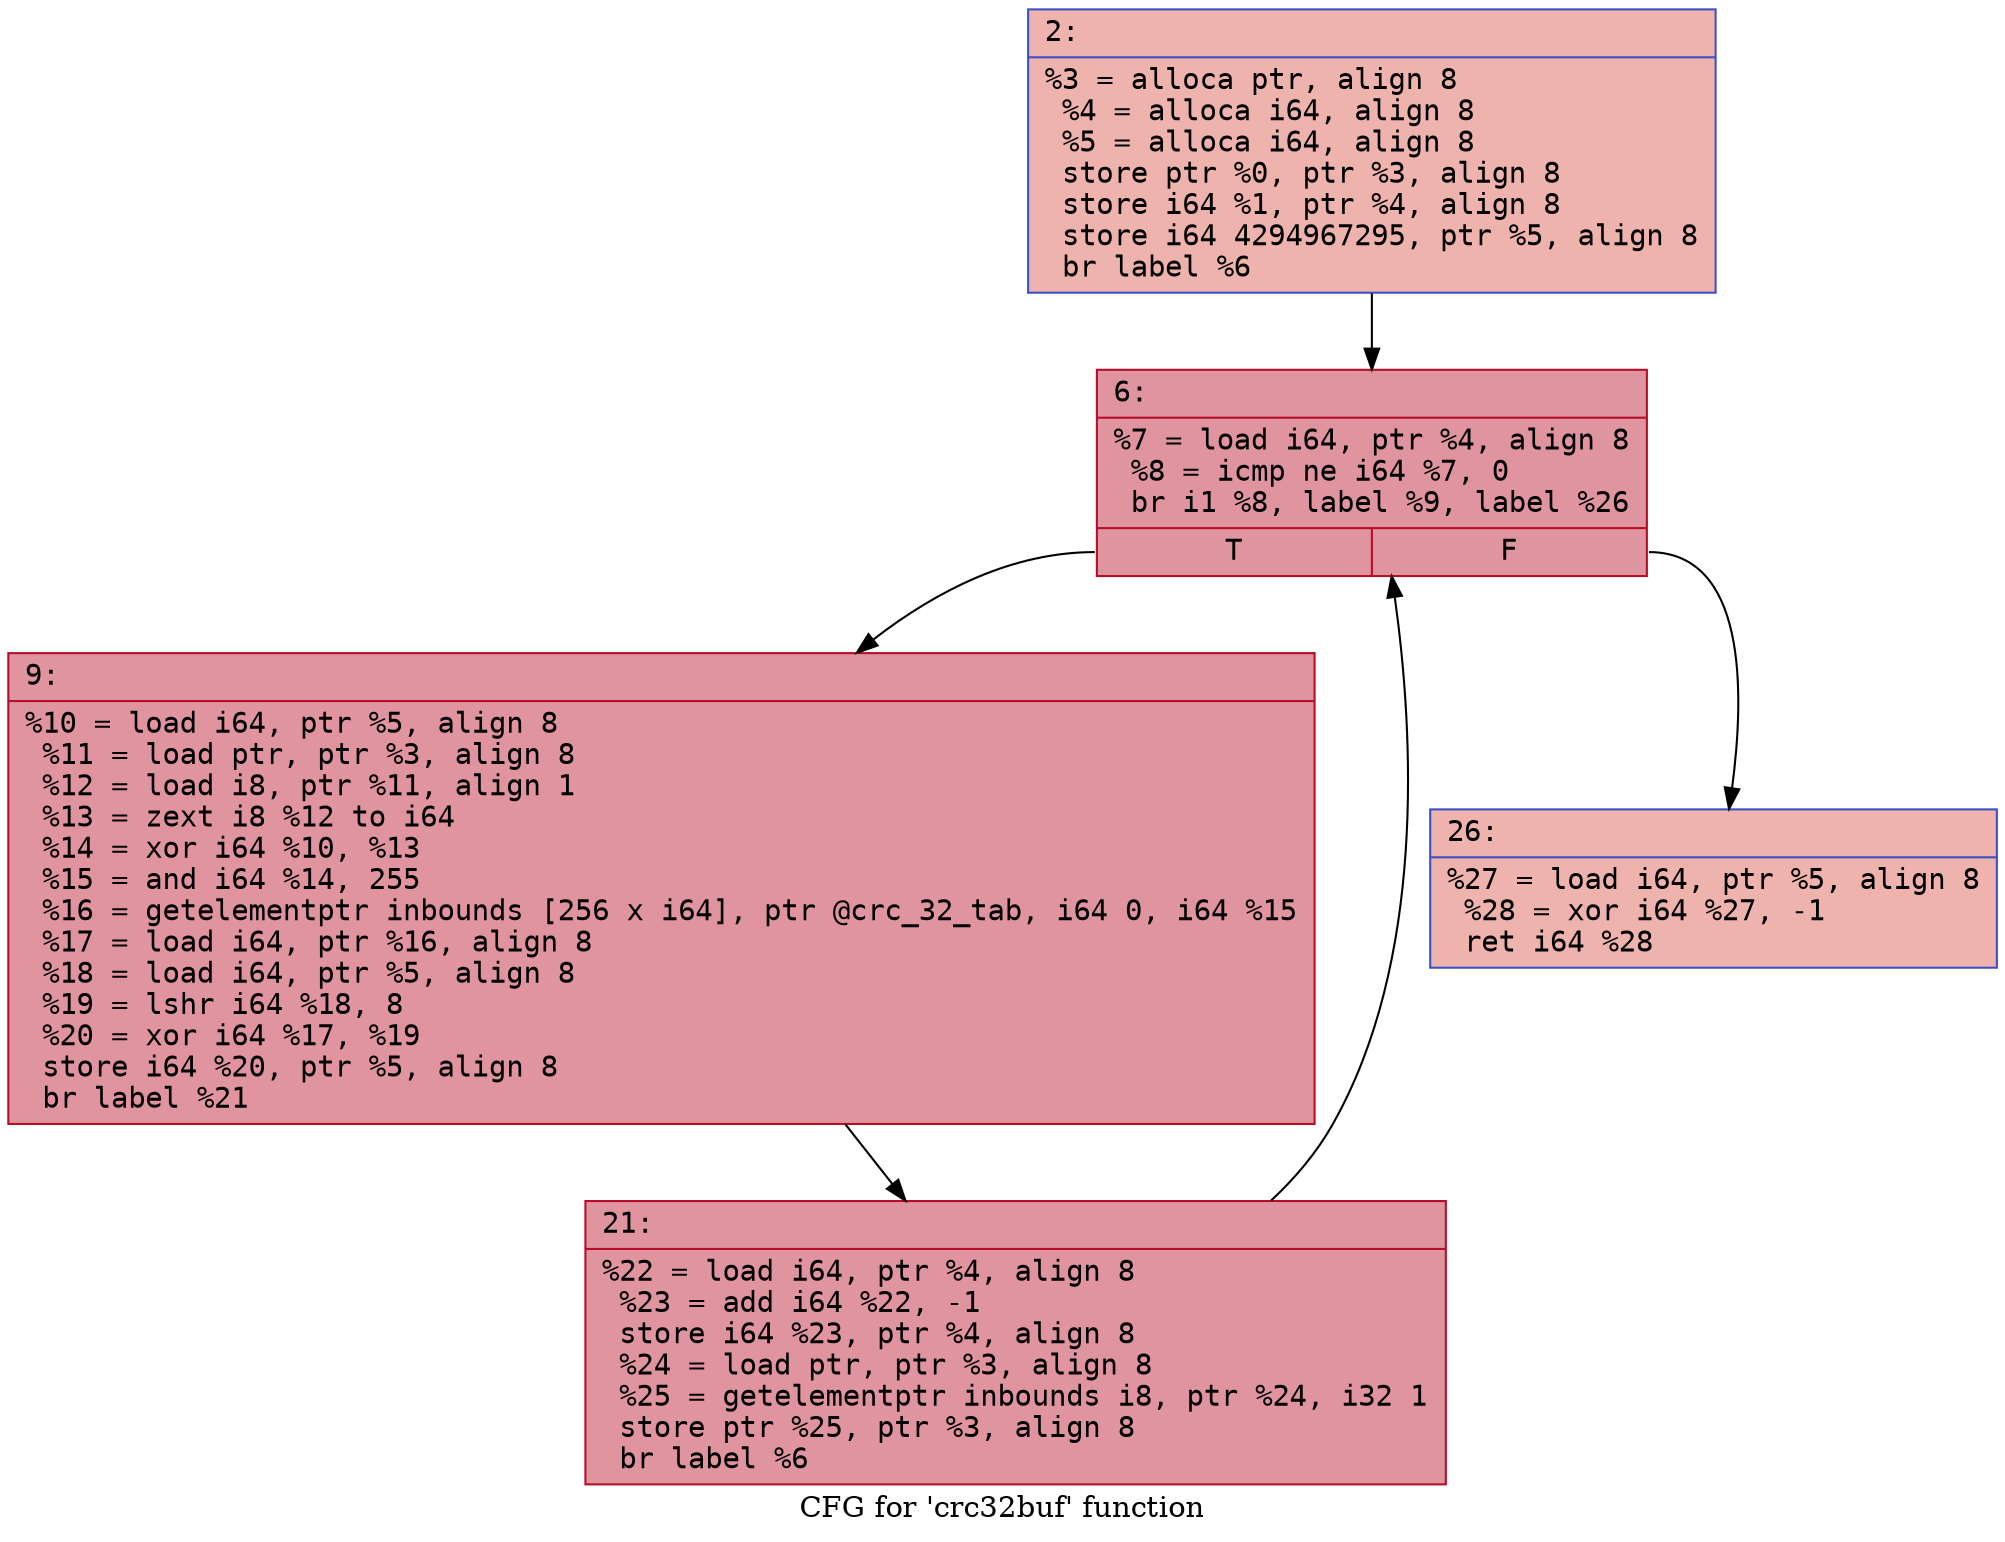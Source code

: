digraph "CFG for 'crc32buf' function" {
	label="CFG for 'crc32buf' function";

	Node0x60000392c6e0 [shape=record,color="#3d50c3ff", style=filled, fillcolor="#d6524470" fontname="Courier",label="{2:\l|  %3 = alloca ptr, align 8\l  %4 = alloca i64, align 8\l  %5 = alloca i64, align 8\l  store ptr %0, ptr %3, align 8\l  store i64 %1, ptr %4, align 8\l  store i64 4294967295, ptr %5, align 8\l  br label %6\l}"];
	Node0x60000392c6e0 -> Node0x60000392ca00[tooltip="2 -> 6\nProbability 100.00%" ];
	Node0x60000392ca00 [shape=record,color="#b70d28ff", style=filled, fillcolor="#b70d2870" fontname="Courier",label="{6:\l|  %7 = load i64, ptr %4, align 8\l  %8 = icmp ne i64 %7, 0\l  br i1 %8, label %9, label %26\l|{<s0>T|<s1>F}}"];
	Node0x60000392ca00:s0 -> Node0x60000392ca50[tooltip="6 -> 9\nProbability 96.88%" ];
	Node0x60000392ca00:s1 -> Node0x60000392caf0[tooltip="6 -> 26\nProbability 3.12%" ];
	Node0x60000392ca50 [shape=record,color="#b70d28ff", style=filled, fillcolor="#b70d2870" fontname="Courier",label="{9:\l|  %10 = load i64, ptr %5, align 8\l  %11 = load ptr, ptr %3, align 8\l  %12 = load i8, ptr %11, align 1\l  %13 = zext i8 %12 to i64\l  %14 = xor i64 %10, %13\l  %15 = and i64 %14, 255\l  %16 = getelementptr inbounds [256 x i64], ptr @crc_32_tab, i64 0, i64 %15\l  %17 = load i64, ptr %16, align 8\l  %18 = load i64, ptr %5, align 8\l  %19 = lshr i64 %18, 8\l  %20 = xor i64 %17, %19\l  store i64 %20, ptr %5, align 8\l  br label %21\l}"];
	Node0x60000392ca50 -> Node0x60000392caa0[tooltip="9 -> 21\nProbability 100.00%" ];
	Node0x60000392caa0 [shape=record,color="#b70d28ff", style=filled, fillcolor="#b70d2870" fontname="Courier",label="{21:\l|  %22 = load i64, ptr %4, align 8\l  %23 = add i64 %22, -1\l  store i64 %23, ptr %4, align 8\l  %24 = load ptr, ptr %3, align 8\l  %25 = getelementptr inbounds i8, ptr %24, i32 1\l  store ptr %25, ptr %3, align 8\l  br label %6\l}"];
	Node0x60000392caa0 -> Node0x60000392ca00[tooltip="21 -> 6\nProbability 100.00%" ];
	Node0x60000392caf0 [shape=record,color="#3d50c3ff", style=filled, fillcolor="#d6524470" fontname="Courier",label="{26:\l|  %27 = load i64, ptr %5, align 8\l  %28 = xor i64 %27, -1\l  ret i64 %28\l}"];
}
